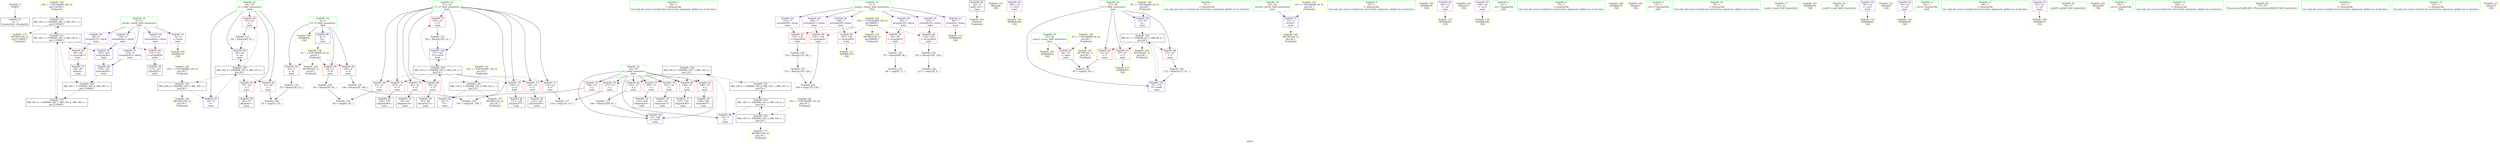 digraph "SVFG" {
	label="SVFG";

	Node0x561632f11190 [shape=record,color=grey,label="{NodeID: 0\nNullPtr}"];
	Node0x561632f11190 -> Node0x561632f27310[style=solid];
	Node0x561632f3a560 [shape=record,color=yellow,style=double,label="{NodeID: 173\nRETMU(18V_2)\npts\{110000 \}\nFun[main]}"];
	Node0x561632f2b5e0 [shape=record,color=blue,label="{NodeID: 90\n4\<--5\nN\<--\nGlob }"];
	Node0x561632f2b5e0 -> Node0x561632f38200[style=dashed];
	Node0x561632f10050 [shape=record,color=green,label="{NodeID: 7\n54\<--1\n\<--dummyObj\nCan only get source location for instruction, argument, global var or function.}"];
	Node0x561632f28470 [shape=record,color=blue,label="{NodeID: 97\n150\<--152\narrayidx48\<--\nmain\n}"];
	Node0x561632f28470 -> Node0x561632f28540[style=dashed];
	Node0x561632f26e30 [shape=record,color=green,label="{NodeID: 14\n4\<--6\nN\<--N_field_insensitive\nGlob }"];
	Node0x561632f26e30 -> Node0x561632f29be0[style=solid];
	Node0x561632f26e30 -> Node0x561632f29cb0[style=solid];
	Node0x561632f26e30 -> Node0x561632f29d80[style=solid];
	Node0x561632f26e30 -> Node0x561632f2b5e0[style=solid];
	Node0x561632f26e30 -> Node0x561632f2cd80[style=solid];
	Node0x561632f28a20 [shape=record,color=yellow,style=double,label="{NodeID: 104\nAPARM(72)\nCS[]}"];
	Node0x561632f10d20 [shape=record,color=green,label="{NodeID: 21\n29\<--30\ni\<--i_field_insensitive\nmain\n}"];
	Node0x561632f10d20 -> Node0x561632f2a190[style=solid];
	Node0x561632f10d20 -> Node0x561632f2a260[style=solid];
	Node0x561632f10d20 -> Node0x561632f2a330[style=solid];
	Node0x561632f10d20 -> Node0x561632f2b850[style=solid];
	Node0x561632f10d20 -> Node0x561632f2b920[style=solid];
	Node0x561632f2cf20 [shape=record,color=yellow,style=double,label="{NodeID: 111\nAPARM(145)\nCS[]}"];
	Node0x561632f273a0 [shape=record,color=black,label="{NodeID: 28\n22\<--5\nmain_ret\<--\nmain\n}"];
	Node0x561632f273a0 -> Node0x561632f28b80[style=solid];
	Node0x561632f2d490 [shape=record,color=yellow,style=double,label="{NodeID: 118\nARet(48)\nCS[]}"];
	Node0x561632f27910 [shape=record,color=black,label="{NodeID: 35\n122\<--121\nidxprom31\<--\nmain\n}"];
	Node0x561632f28dc0 [shape=record,color=grey,label="{NodeID: 125\n106 = Binary(54, 105, )\n}"];
	Node0x561632f28dc0 -> Node0x561632f2f670[style=solid];
	Node0x561632f27ec0 [shape=record,color=purple,label="{NodeID: 42\n95\<--7\narrayidx15\<--items\nmain\n}"];
	Node0x561632f27ec0 -> Node0x561632f2b100[style=solid];
	Node0x561632f2ebf0 [shape=record,color=grey,label="{NodeID: 132\n53 = Binary(54, 52, )\n}"];
	Node0x561632f2ebf0 -> Node0x561632f2f7f0[style=solid];
	Node0x561632f29490 [shape=record,color=purple,label="{NodeID: 49\n111\<--9\narrayidx24\<--check\nmain\n}"];
	Node0x561632f29490 -> Node0x561632f2b1d0[style=solid];
	Node0x561632f2f670 [shape=record,color=grey,label="{NodeID: 139\n107 = cmp(104, 106, )\n}"];
	Node0x561632f29a40 [shape=record,color=purple,label="{NodeID: 56\n146\<--16\n\<--.str.2\nmain\n}"];
	Node0x561632f29a40 -> Node0x561632f2ce50[style=solid];
	Node0x561632f35000 [shape=record,color=black,label="{NodeID: 146\nMR_14V_2 = PHI(MR_14V_3, MR_14V_1, )\npts\{34 \}\n}"];
	Node0x561632f35000 -> Node0x561632f36400[style=dashed];
	Node0x561632f35000 -> Node0x561632f3a3a0[style=dashed];
	Node0x561632f29ff0 [shape=record,color=red,label="{NodeID: 63\n67\<--27\n\<--T\nmain\n}"];
	Node0x561632f29ff0 -> Node0x561632f2d260[style=solid];
	Node0x561632f37300 [shape=record,color=black,label="{NodeID: 153\nMR_18V_4 = PHI(MR_18V_7, MR_18V_3, MR_18V_3, )\npts\{110000 \}\n}"];
	Node0x561632f37300 -> Node0x561632f36900[style=dashed];
	Node0x561632f2a5a0 [shape=record,color=red,label="{NodeID: 70\n93\<--31\n\<--i7\nmain\n}"];
	Node0x561632f2a5a0 -> Node0x561632f276a0[style=solid];
	Node0x561632f38fc0 [shape=record,color=yellow,style=double,label="{NodeID: 160\n10V_1 = ENCHI(MR_10V_0)\npts\{30 \}\nFun[main]}"];
	Node0x561632f38fc0 -> Node0x561632f34600[style=dashed];
	Node0x561632f2ab50 [shape=record,color=red,label="{NodeID: 77\n109\<--33\n\<--j\nmain\n}"];
	Node0x561632f2ab50 -> Node0x561632f27770[style=solid];
	Node0x561632f3a020 [shape=record,color=yellow,style=double,label="{NodeID: 167\nRETMU(6V_1)\npts\{26 \}\nFun[main]}"];
	Node0x561632f2b100 [shape=record,color=red,label="{NodeID: 84\n96\<--95\n\<--arrayidx15\nmain\n}"];
	Node0x561632f2b100 -> Node0x561632f28f40[style=solid];
	Node0x561632f104a0 [shape=record,color=green,label="{NodeID: 1\n5\<--1\n\<--dummyObj\nCan only get source location for instruction, argument, global var or function.}"];
	Node0x561632f2b6b0 [shape=record,color=blue,label="{NodeID: 91\n23\<--5\nretval\<--\nmain\n}"];
	Node0x561632f2b6b0 -> Node0x561632f39f40[style=dashed];
	Node0x561632f100e0 [shape=record,color=green,label="{NodeID: 8\n74\<--1\n\<--dummyObj\nCan only get source location for instruction, argument, global var or function.}"];
	Node0x561632f28540 [shape=record,color=blue,label="{NodeID: 98\n155\<--152\narrayidx50\<--\nmain\n}"];
	Node0x561632f28540 -> Node0x561632f37d00[style=dashed];
	Node0x561632f11c20 [shape=record,color=green,label="{NodeID: 15\n7\<--8\nitems\<--items_field_insensitive\nGlob }"];
	Node0x561632f11c20 -> Node0x561632f27df0[style=solid];
	Node0x561632f11c20 -> Node0x561632f27ec0[style=solid];
	Node0x561632f11c20 -> Node0x561632f27f90[style=solid];
	Node0x561632f11c20 -> Node0x561632f28060[style=solid];
	Node0x561632f11c20 -> Node0x561632f28130[style=solid];
	Node0x561632f11c20 -> Node0x561632f28200[style=solid];
	Node0x561632f28af0 [shape=record,color=yellow,style=double,label="{NodeID: 105\nAPARM(74)\nCS[]}"];
	Node0x561632f11740 [shape=record,color=green,label="{NodeID: 22\n31\<--32\ni7\<--i7_field_insensitive\nmain\n}"];
	Node0x561632f11740 -> Node0x561632f2a400[style=solid];
	Node0x561632f11740 -> Node0x561632f2a4d0[style=solid];
	Node0x561632f11740 -> Node0x561632f2a5a0[style=solid];
	Node0x561632f11740 -> Node0x561632f2a670[style=solid];
	Node0x561632f11740 -> Node0x561632f2a740[style=solid];
	Node0x561632f11740 -> Node0x561632f2a810[style=solid];
	Node0x561632f11740 -> Node0x561632f2a8e0[style=solid];
	Node0x561632f11740 -> Node0x561632f2a9b0[style=solid];
	Node0x561632f11740 -> Node0x561632f2b9f0[style=solid];
	Node0x561632f11740 -> Node0x561632f286e0[style=solid];
	Node0x561632f2cff0 [shape=record,color=yellow,style=double,label="{NodeID: 112\nAPARM(60)\nCS[]}"];
	Node0x561632f27430 [shape=record,color=black,label="{NodeID: 29\n58\<--57\nidxprom\<--\nmain\n}"];
	Node0x561632f2d520 [shape=record,color=yellow,style=double,label="{NodeID: 119\nARet(147)\nCS[]}"];
	Node0x561632f279e0 [shape=record,color=black,label="{NodeID: 36\n131\<--130\nidxprom37\<--\nmain\n}"];
	Node0x561632f28f40 [shape=record,color=grey,label="{NodeID: 126\n97 = Binary(96, 98, )\n}"];
	Node0x561632f28f40 -> Node0x561632f2f070[style=solid];
	Node0x561632f27f90 [shape=record,color=purple,label="{NodeID: 43\n123\<--7\narrayidx32\<--items\nmain\n}"];
	Node0x561632f27f90 -> Node0x561632f2b2a0[style=solid];
	Node0x561632f2ed70 [shape=record,color=grey,label="{NodeID: 133\n165 = Binary(164, 41, )\n}"];
	Node0x561632f2ed70 -> Node0x561632f286e0[style=solid];
	Node0x561632f29560 [shape=record,color=purple,label="{NodeID: 50\n150\<--9\narrayidx48\<--check\nmain\n}"];
	Node0x561632f29560 -> Node0x561632f28470[style=solid];
	Node0x561632f2f7f0 [shape=record,color=grey,label="{NodeID: 140\n55 = cmp(51, 53, )\n}"];
	Node0x561632f29b10 [shape=record,color=purple,label="{NodeID: 57\n168\<--18\n\<--.str.3\nmain\n}"];
	Node0x561632f29b10 -> Node0x561632f2d330[style=solid];
	Node0x561632f35500 [shape=record,color=black,label="{NodeID: 147\nMR_18V_2 = PHI(MR_18V_3, MR_18V_1, )\npts\{110000 \}\n}"];
	Node0x561632f35500 -> Node0x561632f36900[style=dashed];
	Node0x561632f35500 -> Node0x561632f3a560[style=dashed];
	Node0x561632f2a0c0 [shape=record,color=red,label="{NodeID: 64\n171\<--27\n\<--T\nmain\n}"];
	Node0x561632f2a0c0 -> Node0x561632f2eef0[style=solid];
	Node0x561632f37800 [shape=record,color=black,label="{NodeID: 154\nMR_14V_6 = PHI(MR_14V_7, MR_14V_5, )\npts\{34 \}\n}"];
	Node0x561632f37800 -> Node0x561632f2aa80[style=dashed];
	Node0x561632f37800 -> Node0x561632f2ab50[style=dashed];
	Node0x561632f37800 -> Node0x561632f2ac20[style=dashed];
	Node0x561632f37800 -> Node0x561632f2acf0[style=dashed];
	Node0x561632f37800 -> Node0x561632f2adc0[style=dashed];
	Node0x561632f37800 -> Node0x561632f2ae90[style=dashed];
	Node0x561632f37800 -> Node0x561632f2af60[style=dashed];
	Node0x561632f37800 -> Node0x561632f28610[style=dashed];
	Node0x561632f37800 -> Node0x561632f36e00[style=dashed];
	Node0x561632f2a670 [shape=record,color=red,label="{NodeID: 71\n116\<--31\n\<--i7\nmain\n}"];
	Node0x561632f2a670 -> Node0x561632f2f370[style=solid];
	Node0x561632f390a0 [shape=record,color=yellow,style=double,label="{NodeID: 161\n12V_1 = ENCHI(MR_12V_0)\npts\{32 \}\nFun[main]}"];
	Node0x561632f390a0 -> Node0x561632f34b00[style=dashed];
	Node0x561632f2ac20 [shape=record,color=red,label="{NodeID: 78\n117\<--33\n\<--j\nmain\n}"];
	Node0x561632f2ac20 -> Node0x561632f2f370[style=solid];
	Node0x561632f3a100 [shape=record,color=yellow,style=double,label="{NodeID: 168\nRETMU(8V_3)\npts\{28 \}\nFun[main]}"];
	Node0x561632f2b1d0 [shape=record,color=red,label="{NodeID: 85\n112\<--111\n\<--arrayidx24\nmain\n}"];
	Node0x561632f2b1d0 -> Node0x561632f27840[style=solid];
	Node0x561632f0ff00 [shape=record,color=green,label="{NodeID: 2\n12\<--1\n.str\<--dummyObj\nGlob }"];
	Node0x561632f2b780 [shape=record,color=blue,label="{NodeID: 92\n27\<--41\nT\<--\nmain\n}"];
	Node0x561632f2b780 -> Node0x561632f34100[style=dashed];
	Node0x561632f10290 [shape=record,color=green,label="{NodeID: 9\n75\<--1\n\<--dummyObj\nCan only get source location for instruction, argument, global var or function.}"];
	Node0x561632f28610 [shape=record,color=blue,label="{NodeID: 99\n33\<--160\nj\<--inc53\nmain\n}"];
	Node0x561632f28610 -> Node0x561632f37800[style=dashed];
	Node0x561632f11ce0 [shape=record,color=green,label="{NodeID: 16\n9\<--11\ncheck\<--check_field_insensitive\nGlob }"];
	Node0x561632f11ce0 -> Node0x561632f282d0[style=solid];
	Node0x561632f11ce0 -> Node0x561632f293c0[style=solid];
	Node0x561632f11ce0 -> Node0x561632f29490[style=solid];
	Node0x561632f11ce0 -> Node0x561632f29560[style=solid];
	Node0x561632f11ce0 -> Node0x561632f29630[style=solid];
	Node0x561632f2cb10 [shape=record,color=yellow,style=double,label="{NodeID: 106\nAPARM(75)\nCS[]}"];
	Node0x561632f11810 [shape=record,color=green,label="{NodeID: 23\n33\<--34\nj\<--j_field_insensitive\nmain\n}"];
	Node0x561632f11810 -> Node0x561632f2aa80[style=solid];
	Node0x561632f11810 -> Node0x561632f2ab50[style=solid];
	Node0x561632f11810 -> Node0x561632f2ac20[style=solid];
	Node0x561632f11810 -> Node0x561632f2acf0[style=solid];
	Node0x561632f11810 -> Node0x561632f2adc0[style=solid];
	Node0x561632f11810 -> Node0x561632f2ae90[style=solid];
	Node0x561632f11810 -> Node0x561632f2af60[style=solid];
	Node0x561632f11810 -> Node0x561632f283a0[style=solid];
	Node0x561632f11810 -> Node0x561632f28610[style=solid];
	Node0x561632f2d0c0 [shape=record,color=yellow,style=double,label="{NodeID: 113\nAPARM(59)\nCS[]}"];
	Node0x561632f27500 [shape=record,color=black,label="{NodeID: 30\n87\<--86\nidxprom12\<--\nmain\n}"];
	Node0x561632f2d5b0 [shape=record,color=yellow,style=double,label="{NodeID: 120\nARet(61)\nCS[]}"];
	Node0x561632f27ab0 [shape=record,color=black,label="{NodeID: 37\n137\<--136\nidxprom40\<--\nmain\n}"];
	Node0x561632f290c0 [shape=record,color=grey,label="{NodeID: 127\n160 = Binary(159, 41, )\n}"];
	Node0x561632f290c0 -> Node0x561632f28610[style=solid];
	Node0x561632f28060 [shape=record,color=purple,label="{NodeID: 44\n132\<--7\narrayidx38\<--items\nmain\n}"];
	Node0x561632f28060 -> Node0x561632f2b370[style=solid];
	Node0x561632f2eef0 [shape=record,color=grey,label="{NodeID: 134\n172 = Binary(171, 41, )\n}"];
	Node0x561632f2eef0 -> Node0x561632f287b0[style=solid];
	Node0x561632f29630 [shape=record,color=purple,label="{NodeID: 51\n155\<--9\narrayidx50\<--check\nmain\n}"];
	Node0x561632f29630 -> Node0x561632f28540[style=solid];
	Node0x561632f2f970 [shape=record,color=grey,label="{NodeID: 141\n45 = cmp(43, 44, )\n}"];
	Node0x561632f29be0 [shape=record,color=red,label="{NodeID: 58\n52\<--4\n\<--N\nmain\n}"];
	Node0x561632f29be0 -> Node0x561632f2ebf0[style=solid];
	Node0x561632f35a00 [shape=record,color=black,label="{NodeID: 148\nMR_10V_4 = PHI(MR_10V_5, MR_10V_3, )\npts\{30 \}\n}"];
	Node0x561632f35a00 -> Node0x561632f2a190[style=dashed];
	Node0x561632f35a00 -> Node0x561632f2a260[style=dashed];
	Node0x561632f35a00 -> Node0x561632f2a330[style=dashed];
	Node0x561632f35a00 -> Node0x561632f2b920[style=dashed];
	Node0x561632f35a00 -> Node0x561632f34600[style=dashed];
	Node0x561632f2a190 [shape=record,color=red,label="{NodeID: 65\n51\<--29\n\<--i\nmain\n}"];
	Node0x561632f2a190 -> Node0x561632f2f7f0[style=solid];
	Node0x561632f37d00 [shape=record,color=black,label="{NodeID: 155\nMR_18V_7 = PHI(MR_18V_6, MR_18V_3, )\npts\{110000 \}\n}"];
	Node0x561632f37d00 -> Node0x561632f37300[style=dashed];
	Node0x561632f2a740 [shape=record,color=red,label="{NodeID: 72\n130\<--31\n\<--i7\nmain\n}"];
	Node0x561632f2a740 -> Node0x561632f279e0[style=solid];
	Node0x561632f39180 [shape=record,color=yellow,style=double,label="{NodeID: 162\n14V_1 = ENCHI(MR_14V_0)\npts\{34 \}\nFun[main]}"];
	Node0x561632f39180 -> Node0x561632f35000[style=dashed];
	Node0x561632f2acf0 [shape=record,color=red,label="{NodeID: 79\n121\<--33\n\<--j\nmain\n}"];
	Node0x561632f2acf0 -> Node0x561632f27910[style=solid];
	Node0x561632f3a1e0 [shape=record,color=yellow,style=double,label="{NodeID: 169\nRETMU(10V_2)\npts\{30 \}\nFun[main]}"];
	Node0x561632f2b2a0 [shape=record,color=red,label="{NodeID: 86\n124\<--123\n\<--arrayidx32\nmain\n}"];
	Node0x561632f2b2a0 -> Node0x561632f28c40[style=solid];
	Node0x561632f10970 [shape=record,color=green,label="{NodeID: 3\n14\<--1\n.str.1\<--dummyObj\nGlob }"];
	Node0x561632f2b850 [shape=record,color=blue,label="{NodeID: 93\n29\<--5\ni\<--\nmain\n}"];
	Node0x561632f2b850 -> Node0x561632f35a00[style=dashed];
	Node0x561632f10360 [shape=record,color=green,label="{NodeID: 10\n76\<--1\n\<--dummyObj\nCan only get source location for instruction, argument, global var or function.}"];
	Node0x561632f286e0 [shape=record,color=blue,label="{NodeID: 100\n31\<--165\ni7\<--inc56\nmain\n}"];
	Node0x561632f286e0 -> Node0x561632f35f00[style=dashed];
	Node0x561632f11de0 [shape=record,color=green,label="{NodeID: 17\n20\<--21\nmain\<--main_field_insensitive\n}"];
	Node0x561632f2cbe0 [shape=record,color=yellow,style=double,label="{NodeID: 107\nAPARM(76)\nCS[]}"];
	Node0x561632f118e0 [shape=record,color=green,label="{NodeID: 24\n38\<--39\nscanf\<--scanf_field_insensitive\n}"];
	Node0x561632f2d190 [shape=record,color=yellow,style=double,label="{NodeID: 114\nAPARM(68)\nCS[]}"];
	Node0x561632f275d0 [shape=record,color=black,label="{NodeID: 31\n90\<--89\ntobool\<--\nmain\n}"];
	Node0x561632f2d640 [shape=record,color=yellow,style=double,label="{NodeID: 121\nARet(69)\nCS[]}"];
	Node0x561632f27b80 [shape=record,color=black,label="{NodeID: 38\n143\<--142\nidxprom44\<--\nmain\n}"];
	Node0x561632f29240 [shape=record,color=grey,label="{NodeID: 128\n134 = Binary(133, 98, )\n}"];
	Node0x561632f29240 -> Node0x561632f2e8f0[style=solid];
	Node0x561632f28130 [shape=record,color=purple,label="{NodeID: 45\n138\<--7\narrayidx41\<--items\nmain\n}"];
	Node0x561632f28130 -> Node0x561632f2b440[style=solid];
	Node0x561632f2f070 [shape=record,color=grey,label="{NodeID: 135\n99 = cmp(97, 5, )\n}"];
	Node0x561632f29700 [shape=record,color=purple,label="{NodeID: 52\n36\<--12\n\<--.str\nmain\n}"];
	Node0x561632f29700 -> Node0x561632f28880[style=solid];
	Node0x561632f2faf0 [shape=record,color=grey,label="{NodeID: 142\n140 = cmp(135, 139, )\n}"];
	Node0x561632f29cb0 [shape=record,color=red,label="{NodeID: 59\n82\<--4\n\<--N\nmain\n}"];
	Node0x561632f29cb0 -> Node0x561632f2e770[style=solid];
	Node0x561632f35f00 [shape=record,color=black,label="{NodeID: 149\nMR_12V_4 = PHI(MR_12V_5, MR_12V_3, )\npts\{32 \}\n}"];
	Node0x561632f35f00 -> Node0x561632f2a400[style=dashed];
	Node0x561632f35f00 -> Node0x561632f2a4d0[style=dashed];
	Node0x561632f35f00 -> Node0x561632f2a5a0[style=dashed];
	Node0x561632f35f00 -> Node0x561632f2a670[style=dashed];
	Node0x561632f35f00 -> Node0x561632f2a740[style=dashed];
	Node0x561632f35f00 -> Node0x561632f2a810[style=dashed];
	Node0x561632f35f00 -> Node0x561632f2a8e0[style=dashed];
	Node0x561632f35f00 -> Node0x561632f2a9b0[style=dashed];
	Node0x561632f35f00 -> Node0x561632f286e0[style=dashed];
	Node0x561632f35f00 -> Node0x561632f34b00[style=dashed];
	Node0x561632f2a260 [shape=record,color=red,label="{NodeID: 66\n57\<--29\n\<--i\nmain\n}"];
	Node0x561632f2a260 -> Node0x561632f27430[style=solid];
	Node0x561632f38200 [shape=record,color=yellow,style=double,label="{NodeID: 156\n2V_1 = ENCHI(MR_2V_0)\npts\{6 \}\nFun[main]}"];
	Node0x561632f38200 -> Node0x561632f29be0[style=dashed];
	Node0x561632f38200 -> Node0x561632f29cb0[style=dashed];
	Node0x561632f38200 -> Node0x561632f29d80[style=dashed];
	Node0x561632f38200 -> Node0x561632f39420[style=dashed];
	Node0x561632f2a810 [shape=record,color=red,label="{NodeID: 73\n142\<--31\n\<--i7\nmain\n}"];
	Node0x561632f2a810 -> Node0x561632f27b80[style=solid];
	Node0x561632f39260 [shape=record,color=yellow,style=double,label="{NodeID: 163\n16V_1 = ENCHI(MR_16V_0)\npts\{80000 \}\nFun[main]}"];
	Node0x561632f39260 -> Node0x561632f2b100[style=dashed];
	Node0x561632f39260 -> Node0x561632f2b2a0[style=dashed];
	Node0x561632f39260 -> Node0x561632f2b370[style=dashed];
	Node0x561632f39260 -> Node0x561632f2b440[style=dashed];
	Node0x561632f39260 -> Node0x561632f2b510[style=dashed];
	Node0x561632f39260 -> Node0x561632f3a480[style=dashed];
	Node0x561632f2adc0 [shape=record,color=red,label="{NodeID: 80\n136\<--33\n\<--j\nmain\n}"];
	Node0x561632f2adc0 -> Node0x561632f27ab0[style=solid];
	Node0x561632f3a2c0 [shape=record,color=yellow,style=double,label="{NodeID: 170\nRETMU(12V_2)\npts\{32 \}\nFun[main]}"];
	Node0x561632f2b370 [shape=record,color=red,label="{NodeID: 87\n133\<--132\n\<--arrayidx38\nmain\n}"];
	Node0x561632f2b370 -> Node0x561632f29240[style=solid];
	Node0x561632f10a00 [shape=record,color=green,label="{NodeID: 4\n16\<--1\n.str.2\<--dummyObj\nGlob }"];
	Node0x561632f2b920 [shape=record,color=blue,label="{NodeID: 94\n29\<--64\ni\<--inc\nmain\n}"];
	Node0x561632f2b920 -> Node0x561632f35a00[style=dashed];
	Node0x561632f10e80 [shape=record,color=green,label="{NodeID: 11\n98\<--1\n\<--dummyObj\nCan only get source location for instruction, argument, global var or function.}"];
	Node0x561632f287b0 [shape=record,color=blue,label="{NodeID: 101\n27\<--172\nT\<--inc60\nmain\n}"];
	Node0x561632f287b0 -> Node0x561632f34100[style=dashed];
	Node0x561632f10af0 [shape=record,color=green,label="{NodeID: 18\n23\<--24\nretval\<--retval_field_insensitive\nmain\n}"];
	Node0x561632f10af0 -> Node0x561632f2b6b0[style=solid];
	Node0x561632f2ccb0 [shape=record,color=yellow,style=double,label="{NodeID: 108\nAPARM(47)\nCS[]}"];
	Node0x561632f119b0 [shape=record,color=green,label="{NodeID: 25\n70\<--71\nprintf\<--printf_field_insensitive\n}"];
	Node0x561632f2d260 [shape=record,color=yellow,style=double,label="{NodeID: 115\nAPARM(67)\nCS[]}"];
	Node0x561632f276a0 [shape=record,color=black,label="{NodeID: 32\n94\<--93\nidxprom14\<--\nmain\n}"];
	Node0x561632f2d6d0 [shape=record,color=yellow,style=double,label="{NodeID: 122\nARet(169)\nCS[]}"];
	Node0x561632f27c50 [shape=record,color=black,label="{NodeID: 39\n149\<--148\nidxprom47\<--\nmain\n}"];
	Node0x561632f2e770 [shape=record,color=grey,label="{NodeID: 129\n83 = Binary(54, 82, )\n}"];
	Node0x561632f2e770 -> Node0x561632f2f4f0[style=solid];
	Node0x561632f28200 [shape=record,color=purple,label="{NodeID: 46\n144\<--7\narrayidx45\<--items\nmain\n}"];
	Node0x561632f28200 -> Node0x561632f2b510[style=solid];
	Node0x561632f2f1f0 [shape=record,color=grey,label="{NodeID: 136\n127 = cmp(125, 5, )\n}"];
	Node0x561632f297d0 [shape=record,color=purple,label="{NodeID: 53\n47\<--12\n\<--.str\nmain\n}"];
	Node0x561632f297d0 -> Node0x561632f2ccb0[style=solid];
	Node0x561632f34100 [shape=record,color=black,label="{NodeID: 143\nMR_8V_3 = PHI(MR_8V_4, MR_8V_2, )\npts\{28 \}\n}"];
	Node0x561632f34100 -> Node0x561632f29f20[style=dashed];
	Node0x561632f34100 -> Node0x561632f29ff0[style=dashed];
	Node0x561632f34100 -> Node0x561632f2a0c0[style=dashed];
	Node0x561632f34100 -> Node0x561632f287b0[style=dashed];
	Node0x561632f34100 -> Node0x561632f3a100[style=dashed];
	Node0x561632f29d80 [shape=record,color=red,label="{NodeID: 60\n105\<--4\n\<--N\nmain\n}"];
	Node0x561632f29d80 -> Node0x561632f28dc0[style=solid];
	Node0x561632f36400 [shape=record,color=black,label="{NodeID: 150\nMR_14V_3 = PHI(MR_14V_4, MR_14V_2, )\npts\{34 \}\n}"];
	Node0x561632f36400 -> Node0x561632f283a0[style=dashed];
	Node0x561632f36400 -> Node0x561632f35000[style=dashed];
	Node0x561632f36400 -> Node0x561632f36e00[style=dashed];
	Node0x561632f2a330 [shape=record,color=red,label="{NodeID: 67\n63\<--29\n\<--i\nmain\n}"];
	Node0x561632f2a330 -> Node0x561632f2ea70[style=solid];
	Node0x561632f38d20 [shape=record,color=yellow,style=double,label="{NodeID: 157\n4V_1 = ENCHI(MR_4V_0)\npts\{24 \}\nFun[main]}"];
	Node0x561632f38d20 -> Node0x561632f2b6b0[style=dashed];
	Node0x561632f2a8e0 [shape=record,color=red,label="{NodeID: 74\n153\<--31\n\<--i7\nmain\n}"];
	Node0x561632f2a8e0 -> Node0x561632f27d20[style=solid];
	Node0x561632f39340 [shape=record,color=yellow,style=double,label="{NodeID: 164\n18V_1 = ENCHI(MR_18V_0)\npts\{110000 \}\nFun[main]}"];
	Node0x561632f39340 -> Node0x561632f35500[style=dashed];
	Node0x561632f2ae90 [shape=record,color=red,label="{NodeID: 81\n148\<--33\n\<--j\nmain\n}"];
	Node0x561632f2ae90 -> Node0x561632f27c50[style=solid];
	Node0x561632f3a3a0 [shape=record,color=yellow,style=double,label="{NodeID: 171\nRETMU(14V_2)\npts\{34 \}\nFun[main]}"];
	Node0x561632f2b440 [shape=record,color=red,label="{NodeID: 88\n139\<--138\n\<--arrayidx41\nmain\n}"];
	Node0x561632f2b440 -> Node0x561632f2faf0[style=solid];
	Node0x561632f269f0 [shape=record,color=green,label="{NodeID: 5\n18\<--1\n.str.3\<--dummyObj\nGlob }"];
	Node0x561632f2b9f0 [shape=record,color=blue,label="{NodeID: 95\n31\<--5\ni7\<--\nmain\n}"];
	Node0x561632f2b9f0 -> Node0x561632f35f00[style=dashed];
	Node0x561632f10f80 [shape=record,color=green,label="{NodeID: 12\n126\<--1\n\<--dummyObj\nCan only get source location for instruction, argument, global var or function.}"];
	Node0x561632f28880 [shape=record,color=yellow,style=double,label="{NodeID: 102\nAPARM(36)\nCS[]}"];
	Node0x561632f10b80 [shape=record,color=green,label="{NodeID: 19\n25\<--26\ncases\<--cases_field_insensitive\nmain\n}"];
	Node0x561632f10b80 -> Node0x561632f29e50[style=solid];
	Node0x561632f10b80 -> Node0x561632f28950[style=solid];
	Node0x561632f2cd80 [shape=record,color=yellow,style=double,label="{NodeID: 109\nAPARM(4)\nCS[]}"];
	Node0x561632f11ab0 [shape=record,color=green,label="{NodeID: 26\n77\<--78\nllvm.memset.p0i8.i64\<--llvm.memset.p0i8.i64_field_insensitive\n}"];
	Node0x561632f2d330 [shape=record,color=yellow,style=double,label="{NodeID: 116\nAPARM(168)\nCS[]}"];
	Node0x561632f27770 [shape=record,color=black,label="{NodeID: 33\n110\<--109\nidxprom23\<--\nmain\n}"];
	Node0x561632f28b80 [shape=record,color=yellow,style=double,label="{NodeID: 123\nFRet(22)\nFun[main]}"];
	Node0x561632f27d20 [shape=record,color=black,label="{NodeID: 40\n154\<--153\nidxprom49\<--\nmain\n}"];
	Node0x561632f2e8f0 [shape=record,color=grey,label="{NodeID: 130\n135 = Binary(134, 126, )\n}"];
	Node0x561632f2e8f0 -> Node0x561632f2faf0[style=solid];
	Node0x561632f282d0 [shape=record,color=purple,label="{NodeID: 47\n72\<--9\n\<--check\nmain\n}"];
	Node0x561632f282d0 -> Node0x561632f28a20[style=solid];
	Node0x561632f2f370 [shape=record,color=grey,label="{NodeID: 137\n118 = cmp(116, 117, )\n}"];
	Node0x561632f298a0 [shape=record,color=purple,label="{NodeID: 54\n60\<--12\n\<--.str\nmain\n}"];
	Node0x561632f298a0 -> Node0x561632f2cff0[style=solid];
	Node0x561632f34600 [shape=record,color=black,label="{NodeID: 144\nMR_10V_2 = PHI(MR_10V_4, MR_10V_1, )\npts\{30 \}\n}"];
	Node0x561632f34600 -> Node0x561632f2b850[style=dashed];
	Node0x561632f34600 -> Node0x561632f3a1e0[style=dashed];
	Node0x561632f29e50 [shape=record,color=red,label="{NodeID: 61\n44\<--25\n\<--cases\nmain\n}"];
	Node0x561632f29e50 -> Node0x561632f2f970[style=solid];
	Node0x561632f36900 [shape=record,color=black,label="{NodeID: 151\nMR_18V_3 = PHI(MR_18V_4, MR_18V_2, )\npts\{110000 \}\n}"];
	Node0x561632f36900 -> Node0x561632f2b030[style=dashed];
	Node0x561632f36900 -> Node0x561632f2b1d0[style=dashed];
	Node0x561632f36900 -> Node0x561632f28470[style=dashed];
	Node0x561632f36900 -> Node0x561632f35500[style=dashed];
	Node0x561632f36900 -> Node0x561632f37300[style=dashed];
	Node0x561632f36900 -> Node0x561632f37d00[style=dashed];
	Node0x561632f2a400 [shape=record,color=red,label="{NodeID: 68\n81\<--31\n\<--i7\nmain\n}"];
	Node0x561632f2a400 -> Node0x561632f2f4f0[style=solid];
	Node0x561632f38e00 [shape=record,color=yellow,style=double,label="{NodeID: 158\n6V_1 = ENCHI(MR_6V_0)\npts\{26 \}\nFun[main]}"];
	Node0x561632f38e00 -> Node0x561632f29e50[style=dashed];
	Node0x561632f38e00 -> Node0x561632f3a020[style=dashed];
	Node0x561632f2a9b0 [shape=record,color=red,label="{NodeID: 75\n164\<--31\n\<--i7\nmain\n}"];
	Node0x561632f2a9b0 -> Node0x561632f2ed70[style=solid];
	Node0x561632f39420 [shape=record,color=yellow,style=double,label="{NodeID: 165\nRETMU(2V_1)\npts\{6 \}\nFun[main]}"];
	Node0x561632f2af60 [shape=record,color=red,label="{NodeID: 82\n159\<--33\n\<--j\nmain\n}"];
	Node0x561632f2af60 -> Node0x561632f290c0[style=solid];
	Node0x561632f3a480 [shape=record,color=yellow,style=double,label="{NodeID: 172\nRETMU(16V_1)\npts\{80000 \}\nFun[main]}"];
	Node0x561632f2b510 [shape=record,color=red,label="{NodeID: 89\n145\<--144\n\<--arrayidx45\nmain\n}"];
	Node0x561632f2b510 -> Node0x561632f2cf20[style=solid];
	Node0x561632f26a80 [shape=record,color=green,label="{NodeID: 6\n41\<--1\n\<--dummyObj\nCan only get source location for instruction, argument, global var or function.}"];
	Node0x561632f283a0 [shape=record,color=blue,label="{NodeID: 96\n33\<--5\nj\<--\nmain\n}"];
	Node0x561632f283a0 -> Node0x561632f37800[style=dashed];
	Node0x561632f26d30 [shape=record,color=green,label="{NodeID: 13\n152\<--1\n\<--dummyObj\nCan only get source location for instruction, argument, global var or function.}"];
	Node0x561632f28950 [shape=record,color=yellow,style=double,label="{NodeID: 103\nAPARM(25)\nCS[]}"];
	Node0x561632f10c50 [shape=record,color=green,label="{NodeID: 20\n27\<--28\nT\<--T_field_insensitive\nmain\n}"];
	Node0x561632f10c50 -> Node0x561632f29f20[style=solid];
	Node0x561632f10c50 -> Node0x561632f29ff0[style=solid];
	Node0x561632f10c50 -> Node0x561632f2a0c0[style=solid];
	Node0x561632f10c50 -> Node0x561632f2b780[style=solid];
	Node0x561632f10c50 -> Node0x561632f287b0[style=solid];
	Node0x561632f2ce50 [shape=record,color=yellow,style=double,label="{NodeID: 110\nAPARM(146)\nCS[]}"];
	Node0x561632f27310 [shape=record,color=black,label="{NodeID: 27\n2\<--3\ndummyVal\<--dummyVal\n}"];
	Node0x561632f2d400 [shape=record,color=yellow,style=double,label="{NodeID: 117\nARet(37)\nCS[]}"];
	Node0x561632f27840 [shape=record,color=black,label="{NodeID: 34\n113\<--112\ntobool25\<--\nmain\n}"];
	Node0x561632f28c40 [shape=record,color=grey,label="{NodeID: 124\n125 = Binary(124, 126, )\n}"];
	Node0x561632f28c40 -> Node0x561632f2f1f0[style=solid];
	Node0x561632f27df0 [shape=record,color=purple,label="{NodeID: 41\n59\<--7\narrayidx\<--items\nmain\n}"];
	Node0x561632f27df0 -> Node0x561632f2d0c0[style=solid];
	Node0x561632f2ea70 [shape=record,color=grey,label="{NodeID: 131\n64 = Binary(63, 41, )\n}"];
	Node0x561632f2ea70 -> Node0x561632f2b920[style=solid];
	Node0x561632f293c0 [shape=record,color=purple,label="{NodeID: 48\n88\<--9\narrayidx13\<--check\nmain\n}"];
	Node0x561632f293c0 -> Node0x561632f2b030[style=solid];
	Node0x561632f2f4f0 [shape=record,color=grey,label="{NodeID: 138\n84 = cmp(81, 83, )\n}"];
	Node0x561632f29970 [shape=record,color=purple,label="{NodeID: 55\n68\<--14\n\<--.str.1\nmain\n}"];
	Node0x561632f29970 -> Node0x561632f2d190[style=solid];
	Node0x561632f34b00 [shape=record,color=black,label="{NodeID: 145\nMR_12V_2 = PHI(MR_12V_4, MR_12V_1, )\npts\{32 \}\n}"];
	Node0x561632f34b00 -> Node0x561632f2b9f0[style=dashed];
	Node0x561632f34b00 -> Node0x561632f3a2c0[style=dashed];
	Node0x561632f29f20 [shape=record,color=red,label="{NodeID: 62\n43\<--27\n\<--T\nmain\n}"];
	Node0x561632f29f20 -> Node0x561632f2f970[style=solid];
	Node0x561632f36e00 [shape=record,color=black,label="{NodeID: 152\nMR_14V_4 = PHI(MR_14V_6, MR_14V_3, MR_14V_3, )\npts\{34 \}\n}"];
	Node0x561632f36e00 -> Node0x561632f36400[style=dashed];
	Node0x561632f2a4d0 [shape=record,color=red,label="{NodeID: 69\n86\<--31\n\<--i7\nmain\n}"];
	Node0x561632f2a4d0 -> Node0x561632f27500[style=solid];
	Node0x561632f38ee0 [shape=record,color=yellow,style=double,label="{NodeID: 159\n8V_1 = ENCHI(MR_8V_0)\npts\{28 \}\nFun[main]}"];
	Node0x561632f38ee0 -> Node0x561632f2b780[style=dashed];
	Node0x561632f2aa80 [shape=record,color=red,label="{NodeID: 76\n104\<--33\n\<--j\nmain\n}"];
	Node0x561632f2aa80 -> Node0x561632f2f670[style=solid];
	Node0x561632f39f40 [shape=record,color=yellow,style=double,label="{NodeID: 166\nRETMU(4V_2)\npts\{24 \}\nFun[main]}"];
	Node0x561632f2b030 [shape=record,color=red,label="{NodeID: 83\n89\<--88\n\<--arrayidx13\nmain\n}"];
	Node0x561632f2b030 -> Node0x561632f275d0[style=solid];
}
